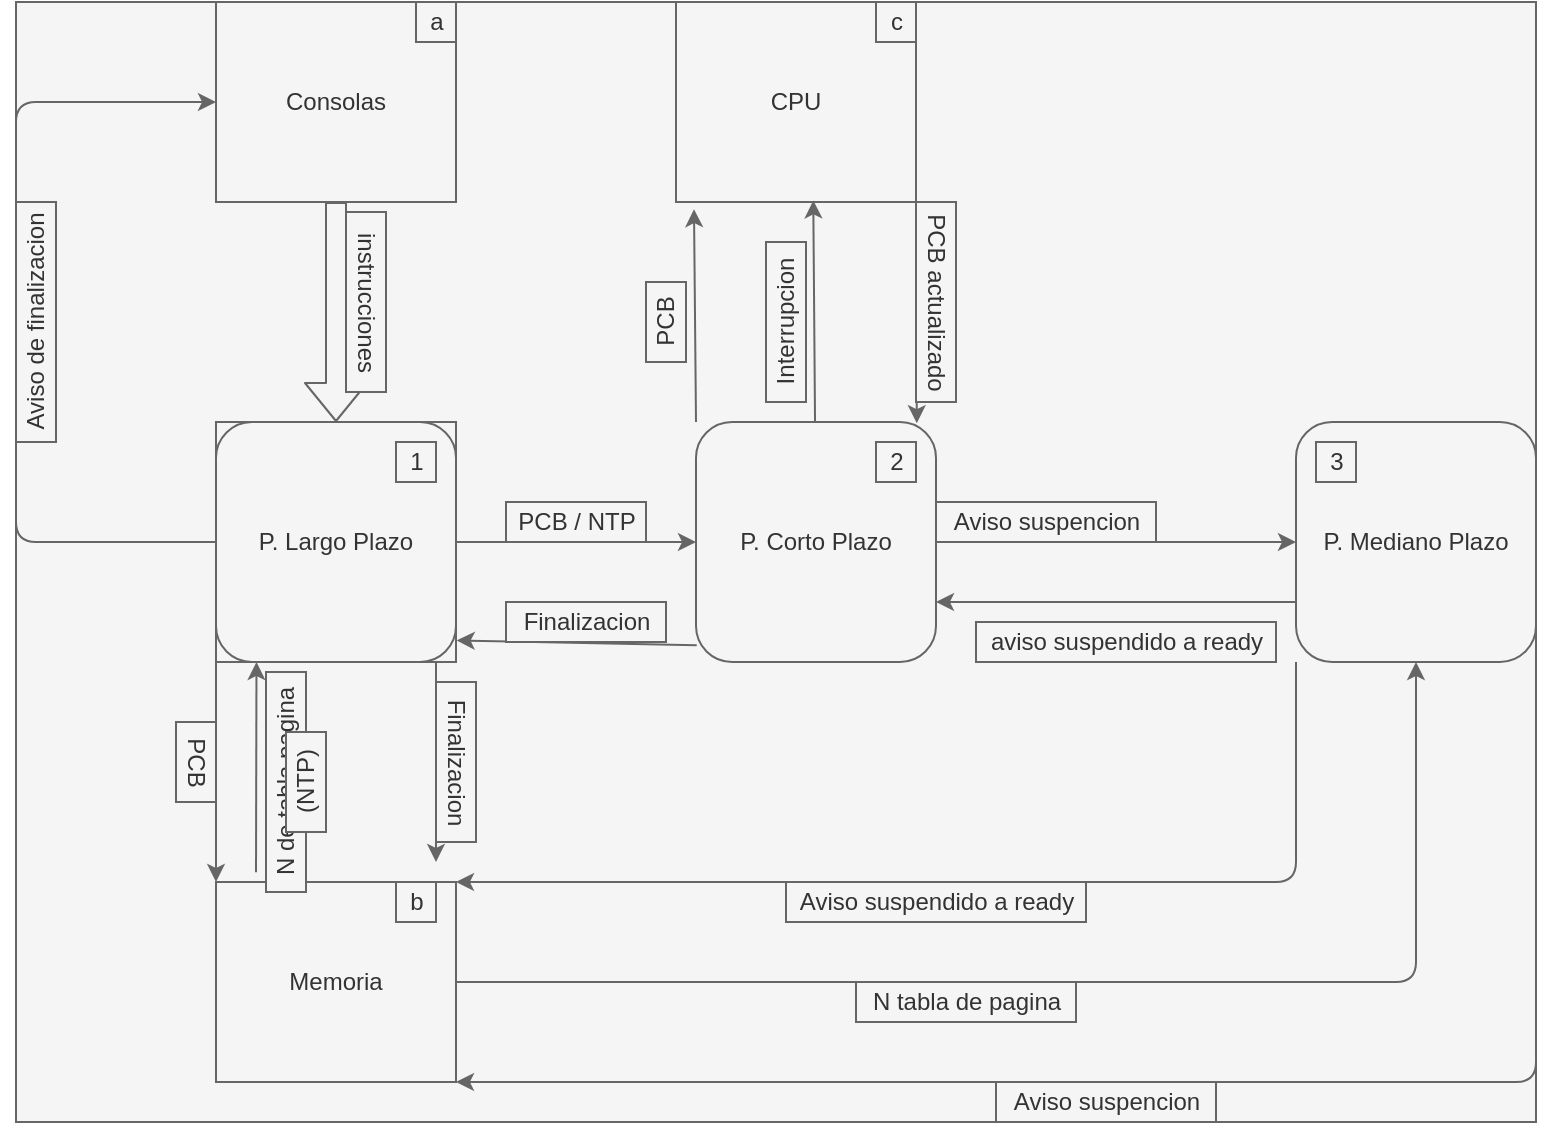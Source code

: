 <mxfile>
    <diagram id="xwFyMfpuE-RsQZjDELVW" name="Page-1">
        <mxGraphModel dx="1066" dy="870" grid="1" gridSize="10" guides="1" tooltips="1" connect="1" arrows="1" fold="1" page="1" pageScale="1" pageWidth="850" pageHeight="1100" math="0" shadow="0">
            <root>
                <mxCell id="0"/>
                <mxCell id="1" parent="0"/>
                <mxCell id="58" value="" style="group;fillColor=#f5f5f5;fontColor=#333333;strokeColor=#666666;" vertex="1" connectable="0" parent="1">
                    <mxGeometry x="40" width="760" height="560" as="geometry"/>
                </mxCell>
                <mxCell id="2" value="P. Corto Plazo" style="rounded=1;whiteSpace=wrap;html=1;fillColor=#f5f5f5;fontColor=#333333;strokeColor=#666666;" parent="58" vertex="1">
                    <mxGeometry x="340" y="210" width="120" height="120" as="geometry"/>
                </mxCell>
                <mxCell id="49" style="edgeStyle=none;html=1;exitX=0;exitY=0.75;exitDx=0;exitDy=0;entryX=1;entryY=0.75;entryDx=0;entryDy=0;fillColor=#f5f5f5;strokeColor=#666666;" edge="1" parent="58" source="3" target="2">
                    <mxGeometry relative="1" as="geometry"/>
                </mxCell>
                <mxCell id="3" value="P. Mediano Plazo" style="rounded=1;whiteSpace=wrap;html=1;fillColor=#f5f5f5;fontColor=#333333;strokeColor=#666666;" parent="58" vertex="1">
                    <mxGeometry x="640" y="210" width="120" height="120" as="geometry"/>
                </mxCell>
                <mxCell id="37" style="edgeStyle=none;html=1;entryX=0;entryY=0.5;entryDx=0;entryDy=0;fillColor=#f5f5f5;strokeColor=#666666;" parent="58" source="2" target="3" edge="1">
                    <mxGeometry relative="1" as="geometry"/>
                </mxCell>
                <mxCell id="8" value="" style="group;fillColor=#f5f5f5;fontColor=#333333;strokeColor=#666666;" parent="58" vertex="1" connectable="0">
                    <mxGeometry x="100" width="120" height="100" as="geometry"/>
                </mxCell>
                <mxCell id="6" value="Consolas" style="rounded=0;whiteSpace=wrap;html=1;fillColor=#f5f5f5;fontColor=#333333;strokeColor=#666666;" parent="8" vertex="1">
                    <mxGeometry width="120" height="100" as="geometry"/>
                </mxCell>
                <mxCell id="7" value="a" style="text;html=1;align=center;verticalAlign=middle;resizable=0;points=[];autosize=1;strokeColor=#666666;fillColor=#f5f5f5;fontColor=#333333;" parent="8" vertex="1">
                    <mxGeometry x="100" width="20" height="20" as="geometry"/>
                </mxCell>
                <mxCell id="9" value="" style="group;fillColor=#f5f5f5;fontColor=#333333;strokeColor=#666666;" parent="58" vertex="1" connectable="0">
                    <mxGeometry x="100" y="210" width="120" height="120" as="geometry"/>
                </mxCell>
                <mxCell id="4" value="P. Largo Plazo" style="rounded=1;whiteSpace=wrap;html=1;fillColor=#f5f5f5;fontColor=#333333;strokeColor=#666666;" parent="9" vertex="1">
                    <mxGeometry width="120" height="120" as="geometry"/>
                </mxCell>
                <mxCell id="5" value="1" style="text;html=1;align=center;verticalAlign=middle;resizable=0;points=[];autosize=1;strokeColor=#666666;fillColor=#f5f5f5;fontColor=#333333;" parent="9" vertex="1">
                    <mxGeometry x="90" y="10" width="20" height="20" as="geometry"/>
                </mxCell>
                <mxCell id="43" style="edgeStyle=none;html=1;exitX=0.003;exitY=0.93;exitDx=0;exitDy=0;exitPerimeter=0;entryX=1.003;entryY=0.91;entryDx=0;entryDy=0;entryPerimeter=0;fillColor=#f5f5f5;strokeColor=#666666;" parent="58" source="2" target="4" edge="1">
                    <mxGeometry relative="1" as="geometry">
                        <mxPoint x="210" y="322" as="targetPoint"/>
                    </mxGeometry>
                </mxCell>
                <mxCell id="10" value="" style="shape=flexArrow;endArrow=classic;html=1;entryX=0.5;entryY=0;entryDx=0;entryDy=0;exitX=0.5;exitY=1;exitDx=0;exitDy=0;fillColor=#f5f5f5;strokeColor=#666666;" parent="58" source="6" target="4" edge="1">
                    <mxGeometry width="50" height="50" relative="1" as="geometry">
                        <mxPoint x="160" y="110" as="sourcePoint"/>
                        <mxPoint x="380" y="160" as="targetPoint"/>
                    </mxGeometry>
                </mxCell>
                <mxCell id="11" value="instrucciones" style="text;html=1;align=center;verticalAlign=middle;resizable=0;points=[];autosize=1;strokeColor=#666666;fillColor=#f5f5f5;rotation=90;fontColor=#333333;" parent="58" vertex="1">
                    <mxGeometry x="130" y="140" width="90" height="20" as="geometry"/>
                </mxCell>
                <mxCell id="12" style="edgeStyle=none;html=1;entryX=0;entryY=0.5;entryDx=0;entryDy=0;fillColor=#f5f5f5;strokeColor=#666666;" parent="58" source="4" target="6" edge="1">
                    <mxGeometry relative="1" as="geometry">
                        <mxPoint x="90" y="50" as="targetPoint"/>
                        <Array as="points">
                            <mxPoint y="270"/>
                            <mxPoint y="50"/>
                        </Array>
                    </mxGeometry>
                </mxCell>
                <mxCell id="14" value="" style="group;fillColor=#f5f5f5;fontColor=#333333;strokeColor=#666666;" parent="58" vertex="1" connectable="0">
                    <mxGeometry x="100" y="440" width="120" height="100" as="geometry"/>
                </mxCell>
                <mxCell id="15" value="Memoria" style="rounded=0;whiteSpace=wrap;html=1;fillColor=#f5f5f5;fontColor=#333333;strokeColor=#666666;" parent="14" vertex="1">
                    <mxGeometry width="120" height="100" as="geometry"/>
                </mxCell>
                <mxCell id="16" value="b" style="text;html=1;align=center;verticalAlign=middle;resizable=0;points=[];autosize=1;strokeColor=#666666;fillColor=#f5f5f5;fontColor=#333333;" parent="14" vertex="1">
                    <mxGeometry x="90" width="20" height="20" as="geometry"/>
                </mxCell>
                <mxCell id="17" style="edgeStyle=none;html=1;exitX=0;exitY=1;exitDx=0;exitDy=0;entryX=0;entryY=0;entryDx=0;entryDy=0;fillColor=#f5f5f5;strokeColor=#666666;" parent="58" source="4" target="15" edge="1">
                    <mxGeometry relative="1" as="geometry">
                        <mxPoint x="160" y="430" as="targetPoint"/>
                    </mxGeometry>
                </mxCell>
                <mxCell id="18" value="PCB" style="text;html=1;align=center;verticalAlign=middle;resizable=0;points=[];autosize=1;strokeColor=#666666;fillColor=#f5f5f5;rotation=90;fontColor=#333333;" parent="58" vertex="1">
                    <mxGeometry x="70" y="370" width="40" height="20" as="geometry"/>
                </mxCell>
                <mxCell id="20" value="N de tabla pagina" style="text;html=1;align=center;verticalAlign=middle;resizable=0;points=[];autosize=1;strokeColor=#666666;fillColor=#f5f5f5;rotation=-90;fontColor=#333333;" parent="58" vertex="1">
                    <mxGeometry x="80" y="380" width="110" height="20" as="geometry"/>
                </mxCell>
                <mxCell id="21" value="2" style="text;html=1;align=center;verticalAlign=middle;resizable=0;points=[];autosize=1;strokeColor=#666666;fillColor=#f5f5f5;fontColor=#333333;" parent="58" vertex="1">
                    <mxGeometry x="430" y="220" width="20" height="20" as="geometry"/>
                </mxCell>
                <mxCell id="51" style="edgeStyle=none;html=1;exitX=1;exitY=1;exitDx=0;exitDy=0;entryX=1;entryY=1;entryDx=0;entryDy=0;fillColor=#f5f5f5;strokeColor=#666666;" edge="1" parent="58" source="3" target="15">
                    <mxGeometry relative="1" as="geometry">
                        <Array as="points">
                            <mxPoint x="760" y="540"/>
                        </Array>
                    </mxGeometry>
                </mxCell>
                <mxCell id="22" style="edgeStyle=none;html=1;fillColor=#f5f5f5;strokeColor=#666666;" parent="58" source="4" target="2" edge="1">
                    <mxGeometry relative="1" as="geometry">
                        <mxPoint x="320" y="270" as="targetPoint"/>
                    </mxGeometry>
                </mxCell>
                <mxCell id="23" value="PCB / NTP" style="text;html=1;align=center;verticalAlign=middle;resizable=0;points=[];autosize=1;strokeColor=#666666;fillColor=#f5f5f5;fontColor=#333333;" parent="58" vertex="1">
                    <mxGeometry x="245" y="250" width="70" height="20" as="geometry"/>
                </mxCell>
                <mxCell id="25" value="" style="group;fillColor=#f5f5f5;fontColor=#333333;strokeColor=#666666;" parent="58" vertex="1" connectable="0">
                    <mxGeometry x="330" width="120" height="100" as="geometry"/>
                </mxCell>
                <mxCell id="26" value="CPU" style="rounded=0;whiteSpace=wrap;html=1;fillColor=#f5f5f5;fontColor=#333333;strokeColor=#666666;" parent="25" vertex="1">
                    <mxGeometry width="120" height="100" as="geometry"/>
                </mxCell>
                <mxCell id="27" value="c" style="text;html=1;align=center;verticalAlign=middle;resizable=0;points=[];autosize=1;strokeColor=#666666;fillColor=#f5f5f5;fontColor=#333333;" parent="25" vertex="1">
                    <mxGeometry x="100" width="20" height="20" as="geometry"/>
                </mxCell>
                <mxCell id="30" value="PCB" style="text;html=1;align=center;verticalAlign=middle;resizable=0;points=[];autosize=1;strokeColor=#666666;fillColor=#f5f5f5;rotation=-90;fontColor=#333333;" parent="58" vertex="1">
                    <mxGeometry x="305" y="150" width="40" height="20" as="geometry"/>
                </mxCell>
                <mxCell id="33" value="Interrupcion" style="text;html=1;align=center;verticalAlign=middle;resizable=0;points=[];autosize=1;strokeColor=#666666;fillColor=#f5f5f5;rotation=-90;fontColor=#333333;" parent="58" vertex="1">
                    <mxGeometry x="345" y="150" width="80" height="20" as="geometry"/>
                </mxCell>
                <mxCell id="34" style="edgeStyle=none;html=1;exitX=1;exitY=1;exitDx=0;exitDy=0;entryX=0.92;entryY=0.005;entryDx=0;entryDy=0;entryPerimeter=0;fillColor=#f5f5f5;strokeColor=#666666;" parent="58" source="26" target="2" edge="1">
                    <mxGeometry relative="1" as="geometry"/>
                </mxCell>
                <mxCell id="35" value="PCB actualizado" style="text;html=1;align=center;verticalAlign=middle;resizable=0;points=[];autosize=1;strokeColor=#666666;fillColor=#f5f5f5;rotation=90;fontColor=#333333;" parent="58" vertex="1">
                    <mxGeometry x="410" y="140" width="100" height="20" as="geometry"/>
                </mxCell>
                <mxCell id="36" value="3" style="text;html=1;align=center;verticalAlign=middle;resizable=0;points=[];autosize=1;strokeColor=#666666;fillColor=#f5f5f5;fontColor=#333333;" parent="58" vertex="1">
                    <mxGeometry x="650" y="220" width="20" height="20" as="geometry"/>
                </mxCell>
                <mxCell id="38" value="Aviso suspencion" style="text;html=1;align=center;verticalAlign=middle;resizable=0;points=[];autosize=1;strokeColor=#666666;fillColor=#f5f5f5;fontColor=#333333;" parent="58" vertex="1">
                    <mxGeometry x="460" y="250" width="110" height="20" as="geometry"/>
                </mxCell>
                <mxCell id="40" value="Aviso suspencion" style="text;html=1;align=center;verticalAlign=middle;resizable=0;points=[];autosize=1;strokeColor=#666666;fillColor=#f5f5f5;fontColor=#333333;" parent="58" vertex="1">
                    <mxGeometry x="490" y="540" width="110" height="20" as="geometry"/>
                </mxCell>
                <mxCell id="44" value="Finalizacion" style="text;html=1;align=center;verticalAlign=middle;resizable=0;points=[];autosize=1;strokeColor=#666666;fillColor=#f5f5f5;fontColor=#333333;" parent="58" vertex="1">
                    <mxGeometry x="245" y="300" width="80" height="20" as="geometry"/>
                </mxCell>
                <mxCell id="45" value="Finalizacion" style="text;html=1;align=center;verticalAlign=middle;resizable=0;points=[];autosize=1;strokeColor=#666666;fillColor=#f5f5f5;rotation=90;fontColor=#333333;" parent="58" vertex="1">
                    <mxGeometry x="180" y="370" width="80" height="20" as="geometry"/>
                </mxCell>
                <mxCell id="46" style="edgeStyle=none;html=1;exitX=0.988;exitY=0.258;exitDx=0;exitDy=0;exitPerimeter=0;fillColor=#f5f5f5;strokeColor=#666666;" parent="58" edge="1">
                    <mxGeometry relative="1" as="geometry">
                        <mxPoint x="120.24" y="330" as="targetPoint"/>
                        <mxPoint x="120.0" y="435.16" as="sourcePoint"/>
                    </mxGeometry>
                </mxCell>
                <mxCell id="47" style="edgeStyle=none;html=1;exitX=0.25;exitY=1;exitDx=0;exitDy=0;entryX=0.25;entryY=0;entryDx=0;entryDy=0;fillColor=#f5f5f5;strokeColor=#666666;" parent="58" edge="1">
                    <mxGeometry relative="1" as="geometry">
                        <mxPoint x="210" y="330" as="sourcePoint"/>
                        <mxPoint x="210" y="430" as="targetPoint"/>
                    </mxGeometry>
                </mxCell>
                <mxCell id="48" value="(NTP)" style="text;html=1;align=center;verticalAlign=middle;resizable=0;points=[];autosize=1;strokeColor=#666666;fillColor=#f5f5f5;rotation=-90;fontColor=#333333;" parent="58" vertex="1">
                    <mxGeometry x="120" y="380" width="50" height="20" as="geometry"/>
                </mxCell>
                <mxCell id="50" value="aviso suspendido a ready" style="text;html=1;align=center;verticalAlign=middle;resizable=0;points=[];autosize=1;strokeColor=#666666;fillColor=#f5f5f5;fontColor=#333333;" vertex="1" parent="58">
                    <mxGeometry x="480" y="310" width="150" height="20" as="geometry"/>
                </mxCell>
                <mxCell id="53" value="Aviso suspendido a ready" style="text;html=1;align=center;verticalAlign=middle;resizable=0;points=[];autosize=1;strokeColor=#666666;fillColor=#f5f5f5;fontColor=#333333;" vertex="1" parent="58">
                    <mxGeometry x="385" y="440" width="150" height="20" as="geometry"/>
                </mxCell>
                <mxCell id="52" style="edgeStyle=none;html=1;exitX=0;exitY=1;exitDx=0;exitDy=0;entryX=1;entryY=0;entryDx=0;entryDy=0;fillColor=#f5f5f5;strokeColor=#666666;" edge="1" parent="58" source="3" target="15">
                    <mxGeometry relative="1" as="geometry">
                        <Array as="points">
                            <mxPoint x="640" y="440"/>
                        </Array>
                    </mxGeometry>
                </mxCell>
                <mxCell id="55" style="edgeStyle=none;html=1;entryX=0.5;entryY=1;entryDx=0;entryDy=0;fillColor=#f5f5f5;strokeColor=#666666;" edge="1" parent="58" source="15" target="3">
                    <mxGeometry relative="1" as="geometry">
                        <mxPoint x="720" y="340" as="targetPoint"/>
                        <Array as="points">
                            <mxPoint x="700" y="490"/>
                        </Array>
                    </mxGeometry>
                </mxCell>
                <mxCell id="56" value="N tabla de pagina" style="text;html=1;align=center;verticalAlign=middle;resizable=0;points=[];autosize=1;strokeColor=#666666;fillColor=#f5f5f5;fontColor=#333333;" vertex="1" parent="58">
                    <mxGeometry x="420" y="490" width="110" height="20" as="geometry"/>
                </mxCell>
                <mxCell id="29" style="edgeStyle=none;html=1;exitX=0;exitY=0;exitDx=0;exitDy=0;entryX=0.075;entryY=1.036;entryDx=0;entryDy=0;entryPerimeter=0;fillColor=#f5f5f5;strokeColor=#666666;" parent="58" source="2" target="26" edge="1">
                    <mxGeometry relative="1" as="geometry"/>
                </mxCell>
                <mxCell id="32" style="edgeStyle=none;html=1;entryX=0.572;entryY=0.992;entryDx=0;entryDy=0;entryPerimeter=0;fillColor=#f5f5f5;strokeColor=#666666;" parent="58" source="2" target="26" edge="1">
                    <mxGeometry relative="1" as="geometry">
                        <mxPoint x="400" y="130" as="targetPoint"/>
                    </mxGeometry>
                </mxCell>
                <mxCell id="13" value="Aviso de finalizacion" style="text;html=1;align=center;verticalAlign=middle;resizable=0;points=[];autosize=1;strokeColor=#666666;fillColor=#f5f5f5;rotation=-90;fontColor=#333333;" parent="58" vertex="1">
                    <mxGeometry x="-50" y="150" width="120" height="20" as="geometry"/>
                </mxCell>
            </root>
        </mxGraphModel>
    </diagram>
</mxfile>
